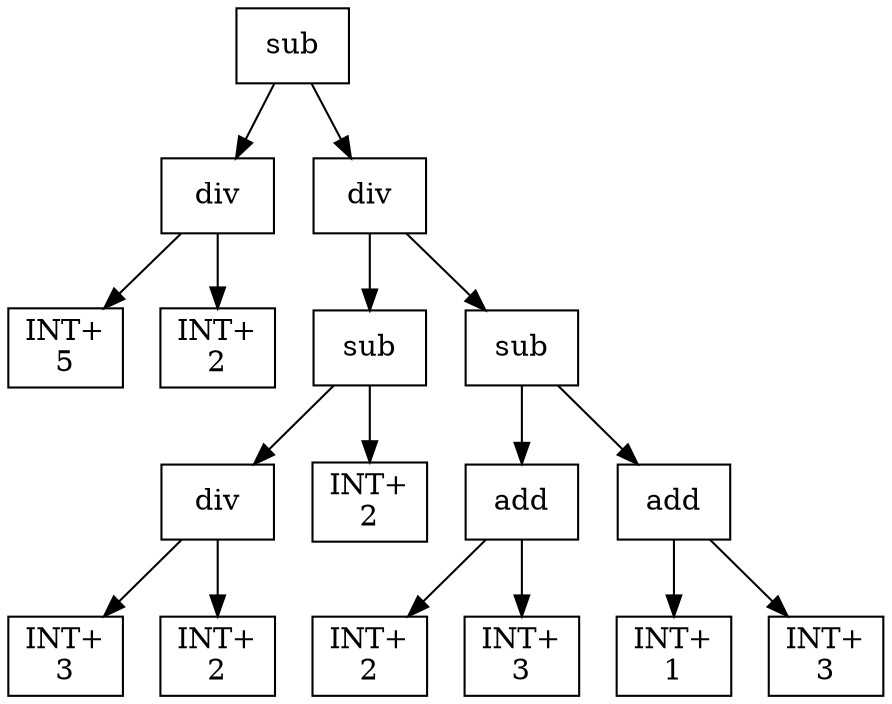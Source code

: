 digraph expr {
  node [shape=box];
  n1 [label="sub"];
  n2 [label="div"];
  n3 [label="INT+\n5"];
  n4 [label="INT+\n2"];
  n2 -> n3;
  n2 -> n4;
  n5 [label="div"];
  n6 [label="sub"];
  n7 [label="div"];
  n8 [label="INT+\n3"];
  n9 [label="INT+\n2"];
  n7 -> n8;
  n7 -> n9;
  n10 [label="INT+\n2"];
  n6 -> n7;
  n6 -> n10;
  n11 [label="sub"];
  n12 [label="add"];
  n13 [label="INT+\n2"];
  n14 [label="INT+\n3"];
  n12 -> n13;
  n12 -> n14;
  n15 [label="add"];
  n16 [label="INT+\n1"];
  n17 [label="INT+\n3"];
  n15 -> n16;
  n15 -> n17;
  n11 -> n12;
  n11 -> n15;
  n5 -> n6;
  n5 -> n11;
  n1 -> n2;
  n1 -> n5;
}